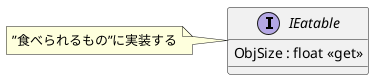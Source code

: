 @startuml
interface IEatable {
    ObjSize : float <<get>>
}
note left of IEatable : ”食べられるもの”に実装する
@enduml
